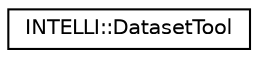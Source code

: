 digraph "Graphical Class Hierarchy"
{
 // LATEX_PDF_SIZE
  edge [fontname="Helvetica",fontsize="10",labelfontname="Helvetica",labelfontsize="10"];
  node [fontname="Helvetica",fontsize="10",shape=record];
  rankdir="LR";
  Node0 [label="INTELLI::DatasetTool",height=0.2,width=0.4,color="black", fillcolor="white", style="filled",URL="$classINTELLI_1_1DatasetTool.html",tooltip="The class containing methods to process dataset."];
}
